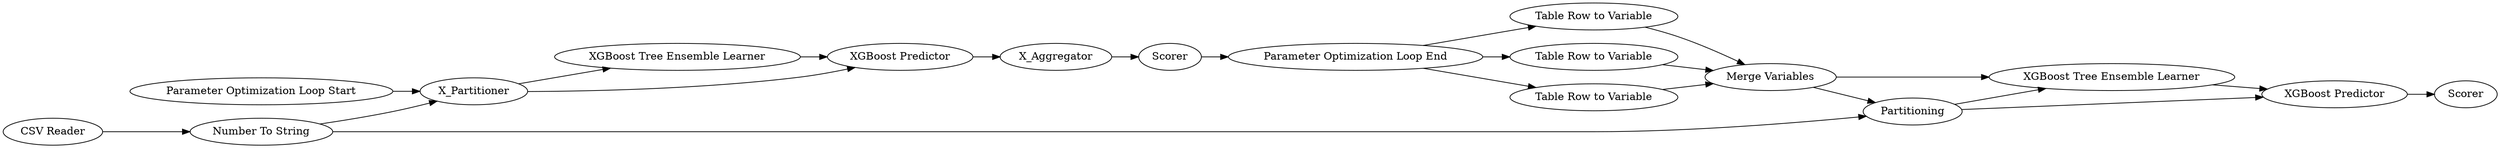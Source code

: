 digraph {
	12 -> 15
	13 -> 15
	9 -> 14
	11 -> 5
	9 -> 13
	1 -> 4
	10 -> 6
	18 -> 19
	4 -> 16
	4 -> 11
	14 -> 15
	17 -> 18
	5 -> 10
	16 -> 18
	8 -> 11
	15 -> 16
	15 -> 17
	9 -> 12
	7 -> 5
	11 -> 7
	6 -> 9
	16 -> 17
	5 [label="XGBoost Predictor"]
	16 [label=Partitioning]
	14 [label="Table Row to Variable"]
	13 [label="Table Row to Variable"]
	1 [label="CSV Reader"]
	7 [label="XGBoost Tree Ensemble Learner"]
	9 [label="Parameter Optimization Loop End"]
	11 [label=X_Partitioner]
	4 [label="Number To String"]
	18 [label="XGBoost Predictor"]
	6 [label=Scorer]
	8 [label="Parameter Optimization Loop Start"]
	15 [label="Merge Variables"]
	12 [label="Table Row to Variable"]
	17 [label="XGBoost Tree Ensemble Learner"]
	10 [label=X_Aggregator]
	19 [label=Scorer]
	rankdir=LR
}
